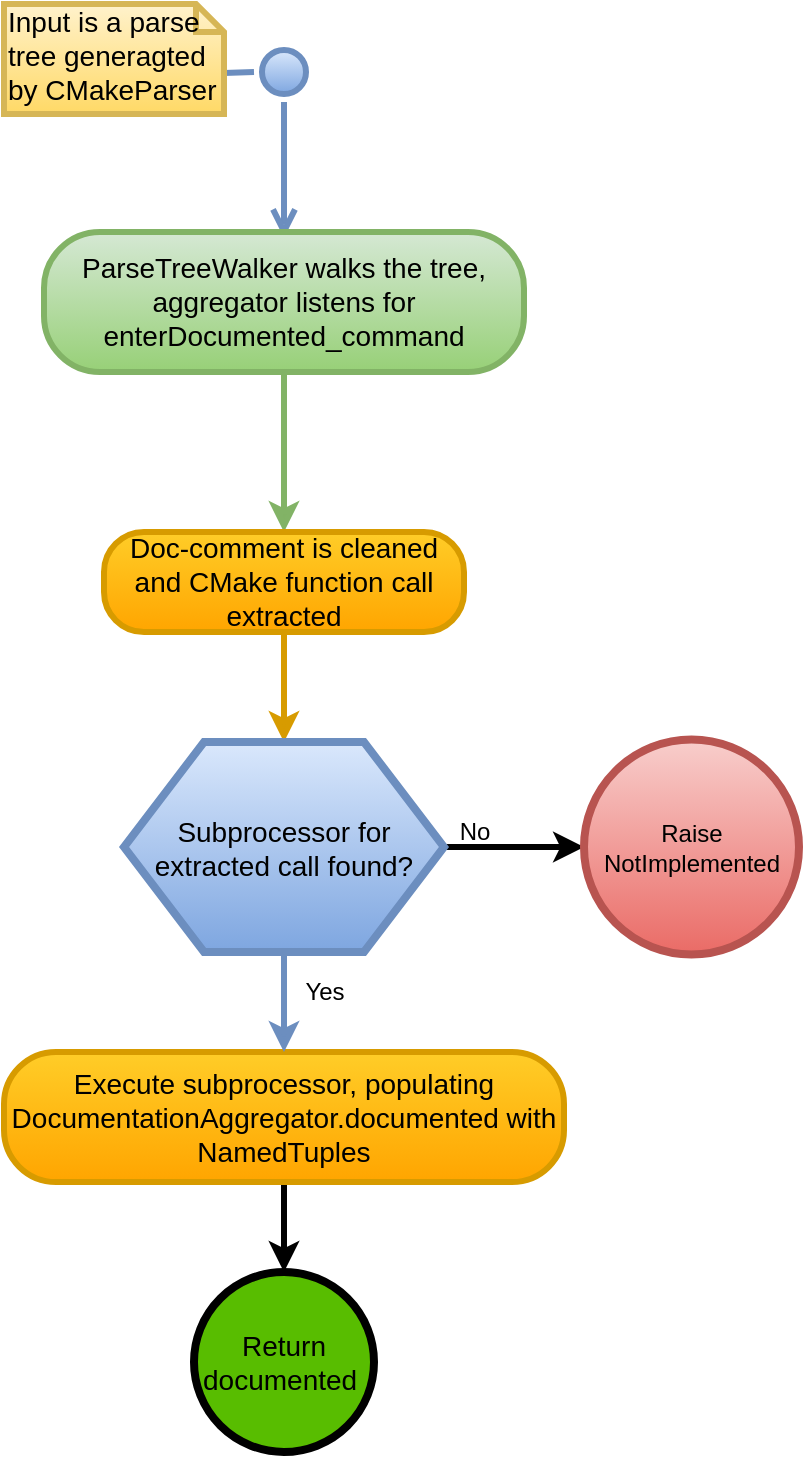 <mxfile version="12.6.1" type="device"><diagram id="R8ngB0sKf44TS-Z1Nfeh" name="Page-1"><mxGraphModel dx="1422" dy="681" grid="1" gridSize="10" guides="1" tooltips="1" connect="1" arrows="1" fold="1" page="1" pageScale="1" pageWidth="850" pageHeight="1100" math="0" shadow="0"><root><mxCell id="0"/><mxCell id="1" parent="0"/><mxCell id="fYp1gpqLL94JgkL7E62y-1" value="" style="ellipse;html=1;shape=startState;fillColor=#dae8fc;strokeColor=#6c8ebf;gradientColor=#7ea6e0;strokeWidth=3;" parent="1" vertex="1"><mxGeometry x="135" y="35" width="30" height="30" as="geometry"/></mxCell><mxCell id="fYp1gpqLL94JgkL7E62y-2" value="" style="edgeStyle=orthogonalEdgeStyle;html=1;verticalAlign=bottom;endArrow=open;endSize=8;strokeColor=#6c8ebf;entryX=0.5;entryY=0;entryDx=0;entryDy=0;gradientColor=#7ea6e0;fillColor=#dae8fc;strokeWidth=3;" parent="1" source="fYp1gpqLL94JgkL7E62y-1" edge="1"><mxGeometry relative="1" as="geometry"><mxPoint x="150" y="133" as="targetPoint"/><Array as="points"><mxPoint x="150" y="80"/><mxPoint x="150" y="80"/></Array></mxGeometry></mxCell><mxCell id="fYp1gpqLL94JgkL7E62y-25" style="rounded=0;orthogonalLoop=1;jettySize=auto;html=1;exitX=0;exitY=0;exitDx=110;exitDy=34.5;exitPerimeter=0;entryX=0;entryY=0.5;entryDx=0;entryDy=0;endArrow=none;endFill=0;strokeWidth=3;gradientColor=#7ea6e0;fillColor=#dae8fc;strokeColor=#6c8ebf;" parent="1" source="fYp1gpqLL94JgkL7E62y-19" target="fYp1gpqLL94JgkL7E62y-1" edge="1"><mxGeometry relative="1" as="geometry"/></mxCell><mxCell id="fYp1gpqLL94JgkL7E62y-19" value="Input is a parse tree generagted by CMakeParser" style="shape=note;whiteSpace=wrap;html=1;size=14;verticalAlign=top;align=left;spacingTop=-6;gradientColor=#ffd966;fillColor=#fff2cc;strokeColor=#d6b656;strokeWidth=3;fontSize=14;" parent="1" vertex="1"><mxGeometry x="10" y="16" width="110" height="55" as="geometry"/></mxCell><mxCell id="iFSBw2E4D8kjm6inb8GO-29" value="" style="edgeStyle=orthogonalEdgeStyle;rounded=1;orthogonalLoop=1;jettySize=auto;html=1;strokeWidth=3;gradientColor=#97d077;fillColor=#d5e8d4;strokeColor=#82b366;" edge="1" parent="1" source="iFSBw2E4D8kjm6inb8GO-6" target="iFSBw2E4D8kjm6inb8GO-8"><mxGeometry relative="1" as="geometry"/></mxCell><mxCell id="iFSBw2E4D8kjm6inb8GO-6" value="ParseTreeWalker walks the tree, aggregator listens for enterDocumented_command" style="rounded=1;whiteSpace=wrap;html=1;arcSize=40;fillColor=#d5e8d4;strokeColor=#82b366;gradientColor=#97d077;strokeWidth=3;fontSize=14;" vertex="1" parent="1"><mxGeometry x="30" y="130" width="240" height="70" as="geometry"/></mxCell><mxCell id="iFSBw2E4D8kjm6inb8GO-25" value="" style="edgeStyle=orthogonalEdgeStyle;rounded=1;orthogonalLoop=1;jettySize=auto;html=1;strokeWidth=3;gradientColor=#ffa500;fillColor=#ffcd28;strokeColor=#d79b00;" edge="1" parent="1" source="iFSBw2E4D8kjm6inb8GO-8" target="iFSBw2E4D8kjm6inb8GO-24"><mxGeometry relative="1" as="geometry"/></mxCell><mxCell id="iFSBw2E4D8kjm6inb8GO-8" value="Doc-comment is cleaned and CMake function call extracted" style="rounded=1;whiteSpace=wrap;html=1;arcSize=40;fillColor=#ffcd28;strokeColor=#d79b00;gradientColor=#ffa500;strokeWidth=3;fontSize=14;" vertex="1" parent="1"><mxGeometry x="60" y="280" width="180" height="50" as="geometry"/></mxCell><mxCell id="iFSBw2E4D8kjm6inb8GO-39" value="" style="edgeStyle=orthogonalEdgeStyle;rounded=1;orthogonalLoop=1;jettySize=auto;html=1;strokeWidth=3;" edge="1" parent="1" source="iFSBw2E4D8kjm6inb8GO-14" target="iFSBw2E4D8kjm6inb8GO-37"><mxGeometry relative="1" as="geometry"/></mxCell><mxCell id="iFSBw2E4D8kjm6inb8GO-14" value="Execute subprocessor, populating DocumentationAggregator.documented with&lt;br&gt;NamedTuples" style="rounded=1;whiteSpace=wrap;html=1;arcSize=40;fillColor=#ffcd28;strokeColor=#d79b00;gradientColor=#ffa500;strokeWidth=3;fontSize=14;" vertex="1" parent="1"><mxGeometry x="10" y="540" width="280" height="65" as="geometry"/></mxCell><mxCell id="iFSBw2E4D8kjm6inb8GO-33" value="" style="edgeStyle=orthogonalEdgeStyle;rounded=1;orthogonalLoop=1;jettySize=auto;html=1;strokeWidth=3;" edge="1" parent="1" source="iFSBw2E4D8kjm6inb8GO-24" target="iFSBw2E4D8kjm6inb8GO-28"><mxGeometry relative="1" as="geometry"/></mxCell><mxCell id="iFSBw2E4D8kjm6inb8GO-35" value="" style="edgeStyle=orthogonalEdgeStyle;rounded=1;orthogonalLoop=1;jettySize=auto;html=1;strokeWidth=3;gradientColor=#7ea6e0;fillColor=#dae8fc;strokeColor=#6c8ebf;" edge="1" parent="1" source="iFSBw2E4D8kjm6inb8GO-24" target="iFSBw2E4D8kjm6inb8GO-14"><mxGeometry relative="1" as="geometry"/></mxCell><mxCell id="iFSBw2E4D8kjm6inb8GO-24" value="&lt;font style=&quot;font-size: 14px&quot;&gt;Subprocessor for extracted call found?&lt;/font&gt;" style="shape=hexagon;perimeter=hexagonPerimeter2;whiteSpace=wrap;html=1;strokeWidth=4;fillColor=#dae8fc;gradientColor=#7ea6e0;strokeColor=#6c8ebf;" vertex="1" parent="1"><mxGeometry x="70" y="385" width="160" height="105" as="geometry"/></mxCell><mxCell id="iFSBw2E4D8kjm6inb8GO-28" value="Raise&lt;br&gt;NotImplemented" style="ellipse;whiteSpace=wrap;html=1;aspect=fixed;strokeWidth=4;fillColor=#f8cecc;gradientColor=#ea6b66;strokeColor=#b85450;" vertex="1" parent="1"><mxGeometry x="300" y="383.75" width="107.5" height="107.5" as="geometry"/></mxCell><mxCell id="iFSBw2E4D8kjm6inb8GO-34" value="No" style="text;html=1;align=center;verticalAlign=middle;resizable=0;points=[];autosize=1;" vertex="1" parent="1"><mxGeometry x="230" y="420" width="30" height="20" as="geometry"/></mxCell><mxCell id="iFSBw2E4D8kjm6inb8GO-36" value="Yes" style="text;html=1;align=center;verticalAlign=middle;resizable=0;points=[];autosize=1;" vertex="1" parent="1"><mxGeometry x="150" y="500" width="40" height="20" as="geometry"/></mxCell><mxCell id="iFSBw2E4D8kjm6inb8GO-37" value="&lt;font style=&quot;font-size: 14px&quot;&gt;Return documented&amp;nbsp;&lt;/font&gt;" style="ellipse;whiteSpace=wrap;html=1;aspect=fixed;strokeWidth=4;fillColor=#58BD00;gradientColor=none;" vertex="1" parent="1"><mxGeometry x="105" y="650" width="90" height="90" as="geometry"/></mxCell></root></mxGraphModel></diagram></mxfile>